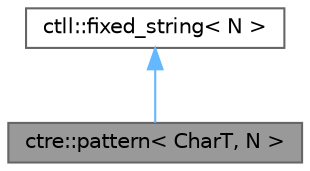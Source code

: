 digraph "ctre::pattern&lt; CharT, N &gt;"
{
 // LATEX_PDF_SIZE
  bgcolor="transparent";
  edge [fontname=Helvetica,fontsize=10,labelfontname=Helvetica,labelfontsize=10];
  node [fontname=Helvetica,fontsize=10,shape=box,height=0.2,width=0.4];
  Node1 [id="Node000001",label="ctre::pattern\< CharT, N \>",height=0.2,width=0.4,color="gray40", fillcolor="grey60", style="filled", fontcolor="black",tooltip=" "];
  Node2 -> Node1 [id="edge1_Node000001_Node000002",dir="back",color="steelblue1",style="solid",tooltip=" "];
  Node2 [id="Node000002",label="ctll::fixed_string\< N \>",height=0.2,width=0.4,color="gray40", fillcolor="white", style="filled",URL="$structctll_1_1fixed__string.html",tooltip=" "];
}
